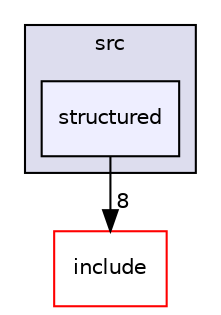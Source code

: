 digraph "src/structured" {
  compound=true
  node [ fontsize="10", fontname="Helvetica"];
  edge [ labelfontsize="10", labelfontname="Helvetica"];
  subgraph clusterdir_68267d1309a1af8e8297ef4c3efbcdba {
    graph [ bgcolor="#ddddee", pencolor="black", label="src" fontname="Helvetica", fontsize="10", URL="dir_68267d1309a1af8e8297ef4c3efbcdba.html"]
  dir_288f9312694b6b222d445aaa9e46bdc2 [shape=box, label="structured", style="filled", fillcolor="#eeeeff", pencolor="black", URL="dir_288f9312694b6b222d445aaa9e46bdc2.html"];
  }
  dir_d44c64559bbebec7f509842c48db8b23 [shape=box label="include" fillcolor="white" style="filled" color="red" URL="dir_d44c64559bbebec7f509842c48db8b23.html"];
  dir_288f9312694b6b222d445aaa9e46bdc2->dir_d44c64559bbebec7f509842c48db8b23 [headlabel="8", labeldistance=1.5 headhref="dir_000012_000000.html"];
}
